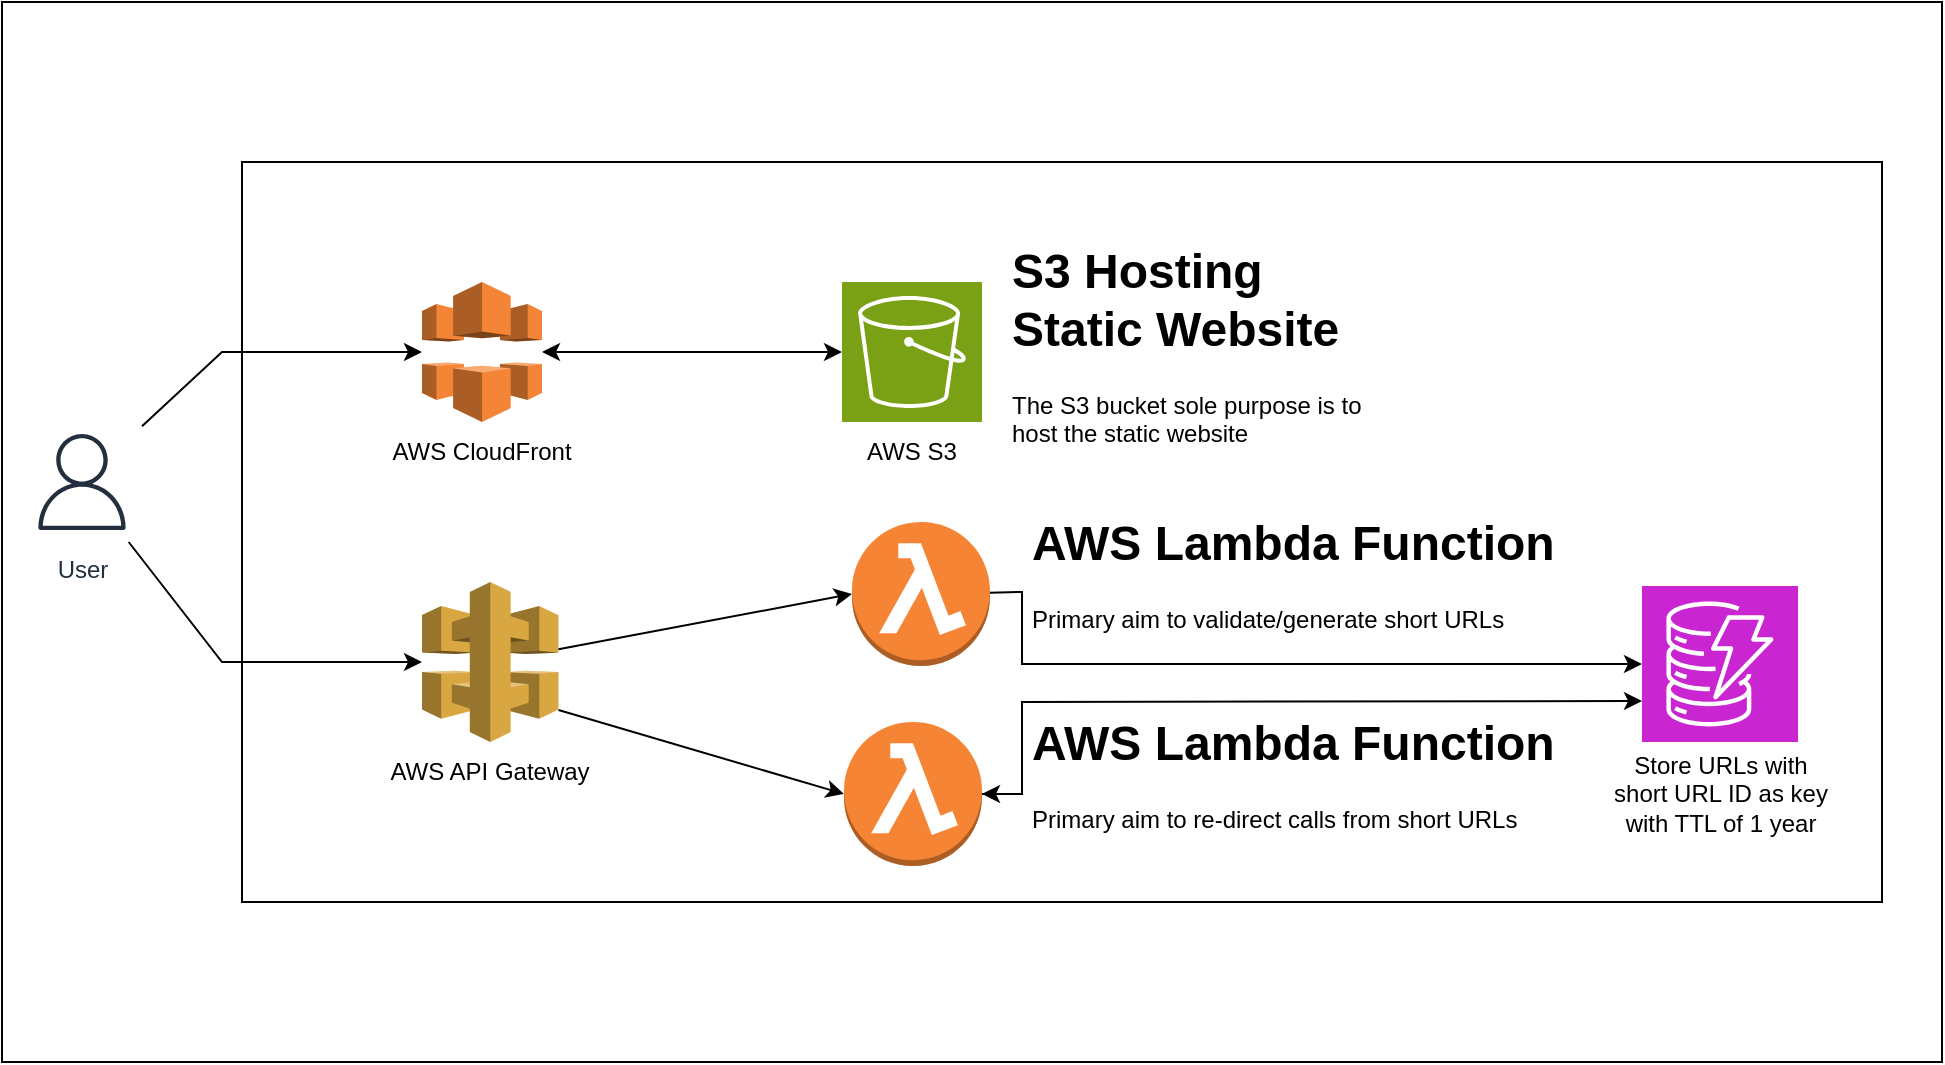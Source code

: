 <mxfile version="23.1.4" type="device">
  <diagram name="Page-1" id="FWofmwudWAFMgoe--7Mc">
    <mxGraphModel dx="1115" dy="605" grid="1" gridSize="10" guides="1" tooltips="1" connect="1" arrows="1" fold="1" page="1" pageScale="1" pageWidth="827" pageHeight="1169" math="0" shadow="0">
      <root>
        <mxCell id="0" />
        <mxCell id="1" parent="0" />
        <mxCell id="sjyyHWLxEEXY-YB4a0JI-1" value="" style="rounded=0;whiteSpace=wrap;html=1;" vertex="1" parent="1">
          <mxGeometry x="60" y="40" width="970" height="530" as="geometry" />
        </mxCell>
        <mxCell id="sjyyHWLxEEXY-YB4a0JI-2" value="User" style="sketch=0;outlineConnect=0;fontColor=#232F3E;gradientColor=none;strokeColor=#232F3E;fillColor=#ffffff;dashed=0;verticalLabelPosition=bottom;verticalAlign=top;align=center;html=1;fontSize=12;fontStyle=0;aspect=fixed;shape=mxgraph.aws4.resourceIcon;resIcon=mxgraph.aws4.user;" vertex="1" parent="1">
          <mxGeometry x="70" y="250" width="60" height="60" as="geometry" />
        </mxCell>
        <mxCell id="sjyyHWLxEEXY-YB4a0JI-3" value="" style="rounded=0;whiteSpace=wrap;html=1;" vertex="1" parent="1">
          <mxGeometry x="180" y="120" width="820" height="370" as="geometry" />
        </mxCell>
        <mxCell id="sjyyHWLxEEXY-YB4a0JI-4" value="" style="shape=image;html=1;verticalAlign=top;verticalLabelPosition=bottom;labelBackgroundColor=#ffffff;imageAspect=0;aspect=fixed;image=https://cdn2.iconfinder.com/data/icons/boxicons-logos/24/bxl-aws-128.png" vertex="1" parent="1">
          <mxGeometry x="180" y="120" width="40" height="40" as="geometry" />
        </mxCell>
        <mxCell id="sjyyHWLxEEXY-YB4a0JI-5" value="" style="outlineConnect=0;dashed=0;verticalLabelPosition=bottom;verticalAlign=top;align=center;html=1;shape=mxgraph.aws3.cloudfront;fillColor=#F58536;gradientColor=none;" vertex="1" parent="1">
          <mxGeometry x="270" y="180" width="60" height="70" as="geometry" />
        </mxCell>
        <mxCell id="sjyyHWLxEEXY-YB4a0JI-6" value="AWS CloudFront" style="text;html=1;align=center;verticalAlign=middle;whiteSpace=wrap;rounded=0;" vertex="1" parent="1">
          <mxGeometry x="225" y="250" width="150" height="30" as="geometry" />
        </mxCell>
        <mxCell id="sjyyHWLxEEXY-YB4a0JI-7" value="" style="endArrow=classic;html=1;rounded=0;entryX=0;entryY=0.5;entryDx=0;entryDy=0;entryPerimeter=0;" edge="1" parent="1" source="sjyyHWLxEEXY-YB4a0JI-2" target="sjyyHWLxEEXY-YB4a0JI-5">
          <mxGeometry width="50" height="50" relative="1" as="geometry">
            <mxPoint x="390" y="340" as="sourcePoint" />
            <mxPoint x="440" y="290" as="targetPoint" />
            <Array as="points">
              <mxPoint x="170" y="215" />
            </Array>
          </mxGeometry>
        </mxCell>
        <mxCell id="sjyyHWLxEEXY-YB4a0JI-8" value="" style="sketch=0;points=[[0,0,0],[0.25,0,0],[0.5,0,0],[0.75,0,0],[1,0,0],[0,1,0],[0.25,1,0],[0.5,1,0],[0.75,1,0],[1,1,0],[0,0.25,0],[0,0.5,0],[0,0.75,0],[1,0.25,0],[1,0.5,0],[1,0.75,0]];outlineConnect=0;fontColor=#232F3E;fillColor=#7AA116;strokeColor=#ffffff;dashed=0;verticalLabelPosition=bottom;verticalAlign=top;align=center;html=1;fontSize=12;fontStyle=0;aspect=fixed;shape=mxgraph.aws4.resourceIcon;resIcon=mxgraph.aws4.s3;" vertex="1" parent="1">
          <mxGeometry x="480" y="180" width="70" height="70" as="geometry" />
        </mxCell>
        <mxCell id="sjyyHWLxEEXY-YB4a0JI-9" value="AWS S3" style="text;html=1;align=center;verticalAlign=middle;whiteSpace=wrap;rounded=0;" vertex="1" parent="1">
          <mxGeometry x="485" y="250" width="60" height="30" as="geometry" />
        </mxCell>
        <mxCell id="sjyyHWLxEEXY-YB4a0JI-10" value="" style="endArrow=classic;startArrow=classic;html=1;rounded=0;exitX=1;exitY=0.5;exitDx=0;exitDy=0;exitPerimeter=0;entryX=0;entryY=0.5;entryDx=0;entryDy=0;entryPerimeter=0;" edge="1" parent="1" source="sjyyHWLxEEXY-YB4a0JI-5" target="sjyyHWLxEEXY-YB4a0JI-8">
          <mxGeometry width="50" height="50" relative="1" as="geometry">
            <mxPoint x="390" y="340" as="sourcePoint" />
            <mxPoint x="440" y="290" as="targetPoint" />
          </mxGeometry>
        </mxCell>
        <mxCell id="sjyyHWLxEEXY-YB4a0JI-11" value="&lt;h1&gt;S3 Hosting Static Website&lt;/h1&gt;&lt;div&gt;The S3 bucket sole purpose is to host the static website&lt;/div&gt;" style="text;html=1;spacing=5;spacingTop=-20;whiteSpace=wrap;overflow=hidden;rounded=0;" vertex="1" parent="1">
          <mxGeometry x="560" y="155" width="190" height="120" as="geometry" />
        </mxCell>
        <mxCell id="sjyyHWLxEEXY-YB4a0JI-12" value="" style="outlineConnect=0;dashed=0;verticalLabelPosition=bottom;verticalAlign=top;align=center;html=1;shape=mxgraph.aws3.api_gateway;fillColor=#D9A741;gradientColor=none;" vertex="1" parent="1">
          <mxGeometry x="270" y="330" width="68.25" height="80" as="geometry" />
        </mxCell>
        <mxCell id="sjyyHWLxEEXY-YB4a0JI-13" value="AWS API Gateway" style="text;html=1;align=center;verticalAlign=middle;whiteSpace=wrap;rounded=0;" vertex="1" parent="1">
          <mxGeometry x="249.13" y="410" width="110" height="30" as="geometry" />
        </mxCell>
        <mxCell id="sjyyHWLxEEXY-YB4a0JI-14" value="" style="outlineConnect=0;dashed=0;verticalLabelPosition=bottom;verticalAlign=top;align=center;html=1;shape=mxgraph.aws3.lambda_function;fillColor=#F58534;gradientColor=none;" vertex="1" parent="1">
          <mxGeometry x="485" y="300" width="69" height="72" as="geometry" />
        </mxCell>
        <mxCell id="sjyyHWLxEEXY-YB4a0JI-15" value="" style="outlineConnect=0;dashed=0;verticalLabelPosition=bottom;verticalAlign=top;align=center;html=1;shape=mxgraph.aws3.lambda_function;fillColor=#F58534;gradientColor=none;" vertex="1" parent="1">
          <mxGeometry x="481" y="400" width="69" height="72" as="geometry" />
        </mxCell>
        <mxCell id="sjyyHWLxEEXY-YB4a0JI-16" value="" style="endArrow=classic;html=1;rounded=0;" edge="1" parent="1" source="sjyyHWLxEEXY-YB4a0JI-2" target="sjyyHWLxEEXY-YB4a0JI-12">
          <mxGeometry width="50" height="50" relative="1" as="geometry">
            <mxPoint x="390" y="340" as="sourcePoint" />
            <mxPoint x="440" y="290" as="targetPoint" />
            <Array as="points">
              <mxPoint x="170" y="370" />
            </Array>
          </mxGeometry>
        </mxCell>
        <mxCell id="sjyyHWLxEEXY-YB4a0JI-17" value="" style="endArrow=classic;html=1;rounded=0;entryX=0;entryY=0.5;entryDx=0;entryDy=0;entryPerimeter=0;" edge="1" parent="1" source="sjyyHWLxEEXY-YB4a0JI-12" target="sjyyHWLxEEXY-YB4a0JI-14">
          <mxGeometry width="50" height="50" relative="1" as="geometry">
            <mxPoint x="390" y="340" as="sourcePoint" />
            <mxPoint x="440" y="290" as="targetPoint" />
          </mxGeometry>
        </mxCell>
        <mxCell id="sjyyHWLxEEXY-YB4a0JI-18" value="" style="endArrow=classic;html=1;rounded=0;exitX=1;exitY=0.8;exitDx=0;exitDy=0;exitPerimeter=0;entryX=0;entryY=0.5;entryDx=0;entryDy=0;entryPerimeter=0;" edge="1" parent="1" source="sjyyHWLxEEXY-YB4a0JI-12" target="sjyyHWLxEEXY-YB4a0JI-15">
          <mxGeometry width="50" height="50" relative="1" as="geometry">
            <mxPoint x="390" y="340" as="sourcePoint" />
            <mxPoint x="440" y="290" as="targetPoint" />
          </mxGeometry>
        </mxCell>
        <mxCell id="sjyyHWLxEEXY-YB4a0JI-19" value="&lt;h1&gt;AWS Lambda Function&lt;/h1&gt;&lt;div&gt;Primary aim to validate/generate short URLs&lt;/div&gt;" style="text;html=1;spacing=5;spacingTop=-20;whiteSpace=wrap;overflow=hidden;rounded=0;" vertex="1" parent="1">
          <mxGeometry x="570" y="291" width="276" height="90" as="geometry" />
        </mxCell>
        <mxCell id="sjyyHWLxEEXY-YB4a0JI-26" value="" style="edgeStyle=orthogonalEdgeStyle;rounded=0;orthogonalLoop=1;jettySize=auto;html=1;" edge="1" parent="1" source="sjyyHWLxEEXY-YB4a0JI-20" target="sjyyHWLxEEXY-YB4a0JI-15">
          <mxGeometry relative="1" as="geometry" />
        </mxCell>
        <mxCell id="sjyyHWLxEEXY-YB4a0JI-20" value="&lt;h1&gt;AWS Lambda Function&lt;/h1&gt;&lt;div&gt;Primary aim to re-direct calls from short URLs&lt;/div&gt;" style="text;html=1;spacing=5;spacingTop=-20;whiteSpace=wrap;overflow=hidden;rounded=0;" vertex="1" parent="1">
          <mxGeometry x="570" y="391" width="276" height="90" as="geometry" />
        </mxCell>
        <mxCell id="sjyyHWLxEEXY-YB4a0JI-21" value="" style="sketch=0;points=[[0,0,0],[0.25,0,0],[0.5,0,0],[0.75,0,0],[1,0,0],[0,1,0],[0.25,1,0],[0.5,1,0],[0.75,1,0],[1,1,0],[0,0.25,0],[0,0.5,0],[0,0.75,0],[1,0.25,0],[1,0.5,0],[1,0.75,0]];outlineConnect=0;fontColor=#232F3E;fillColor=#C925D1;strokeColor=#ffffff;dashed=0;verticalLabelPosition=bottom;verticalAlign=top;align=center;html=1;fontSize=12;fontStyle=0;aspect=fixed;shape=mxgraph.aws4.resourceIcon;resIcon=mxgraph.aws4.dynamodb;" vertex="1" parent="1">
          <mxGeometry x="880" y="332" width="78" height="78" as="geometry" />
        </mxCell>
        <mxCell id="sjyyHWLxEEXY-YB4a0JI-23" value="" style="endArrow=classic;html=1;rounded=0;entryX=0;entryY=0.5;entryDx=0;entryDy=0;entryPerimeter=0;" edge="1" parent="1" source="sjyyHWLxEEXY-YB4a0JI-14" target="sjyyHWLxEEXY-YB4a0JI-21">
          <mxGeometry width="50" height="50" relative="1" as="geometry">
            <mxPoint x="450" y="340" as="sourcePoint" />
            <mxPoint x="500" y="290" as="targetPoint" />
            <Array as="points">
              <mxPoint x="570" y="335" />
              <mxPoint x="570" y="371" />
            </Array>
          </mxGeometry>
        </mxCell>
        <mxCell id="sjyyHWLxEEXY-YB4a0JI-24" value="" style="endArrow=classic;html=1;rounded=0;exitX=1;exitY=0.5;exitDx=0;exitDy=0;exitPerimeter=0;entryX=0;entryY=0.75;entryDx=0;entryDy=0;entryPerimeter=0;" edge="1" parent="1" source="sjyyHWLxEEXY-YB4a0JI-15">
          <mxGeometry width="50" height="50" relative="1" as="geometry">
            <mxPoint x="550" y="435" as="sourcePoint" />
            <mxPoint x="880" y="389.5" as="targetPoint" />
            <Array as="points">
              <mxPoint x="570" y="436" />
              <mxPoint x="570" y="390" />
            </Array>
          </mxGeometry>
        </mxCell>
        <mxCell id="sjyyHWLxEEXY-YB4a0JI-27" value="Store URLs with short URL ID as key with TTL of 1 year" style="text;html=1;align=center;verticalAlign=middle;whiteSpace=wrap;rounded=0;" vertex="1" parent="1">
          <mxGeometry x="863.5" y="411" width="111" height="50" as="geometry" />
        </mxCell>
      </root>
    </mxGraphModel>
  </diagram>
</mxfile>
